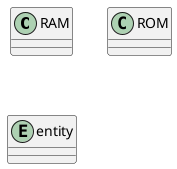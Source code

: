 @startuml Acorn Atom
class RAM
class ROM
entity entity
@enduml

'mv .vscode-server/extensions/jebbs.plantuml-2.17.5/plantuml.jar .vscode-server/extensions/jebbs.plantuml-2.17.5/plantuml-2.17.5.jar
'cp .vscode-server/extensions/jebbs.plantuml-2.17.5/plantuml-1.2023.9.jar .vscode-server/extensions/jebbs.plantuml-2.17.5/plantuml.jar